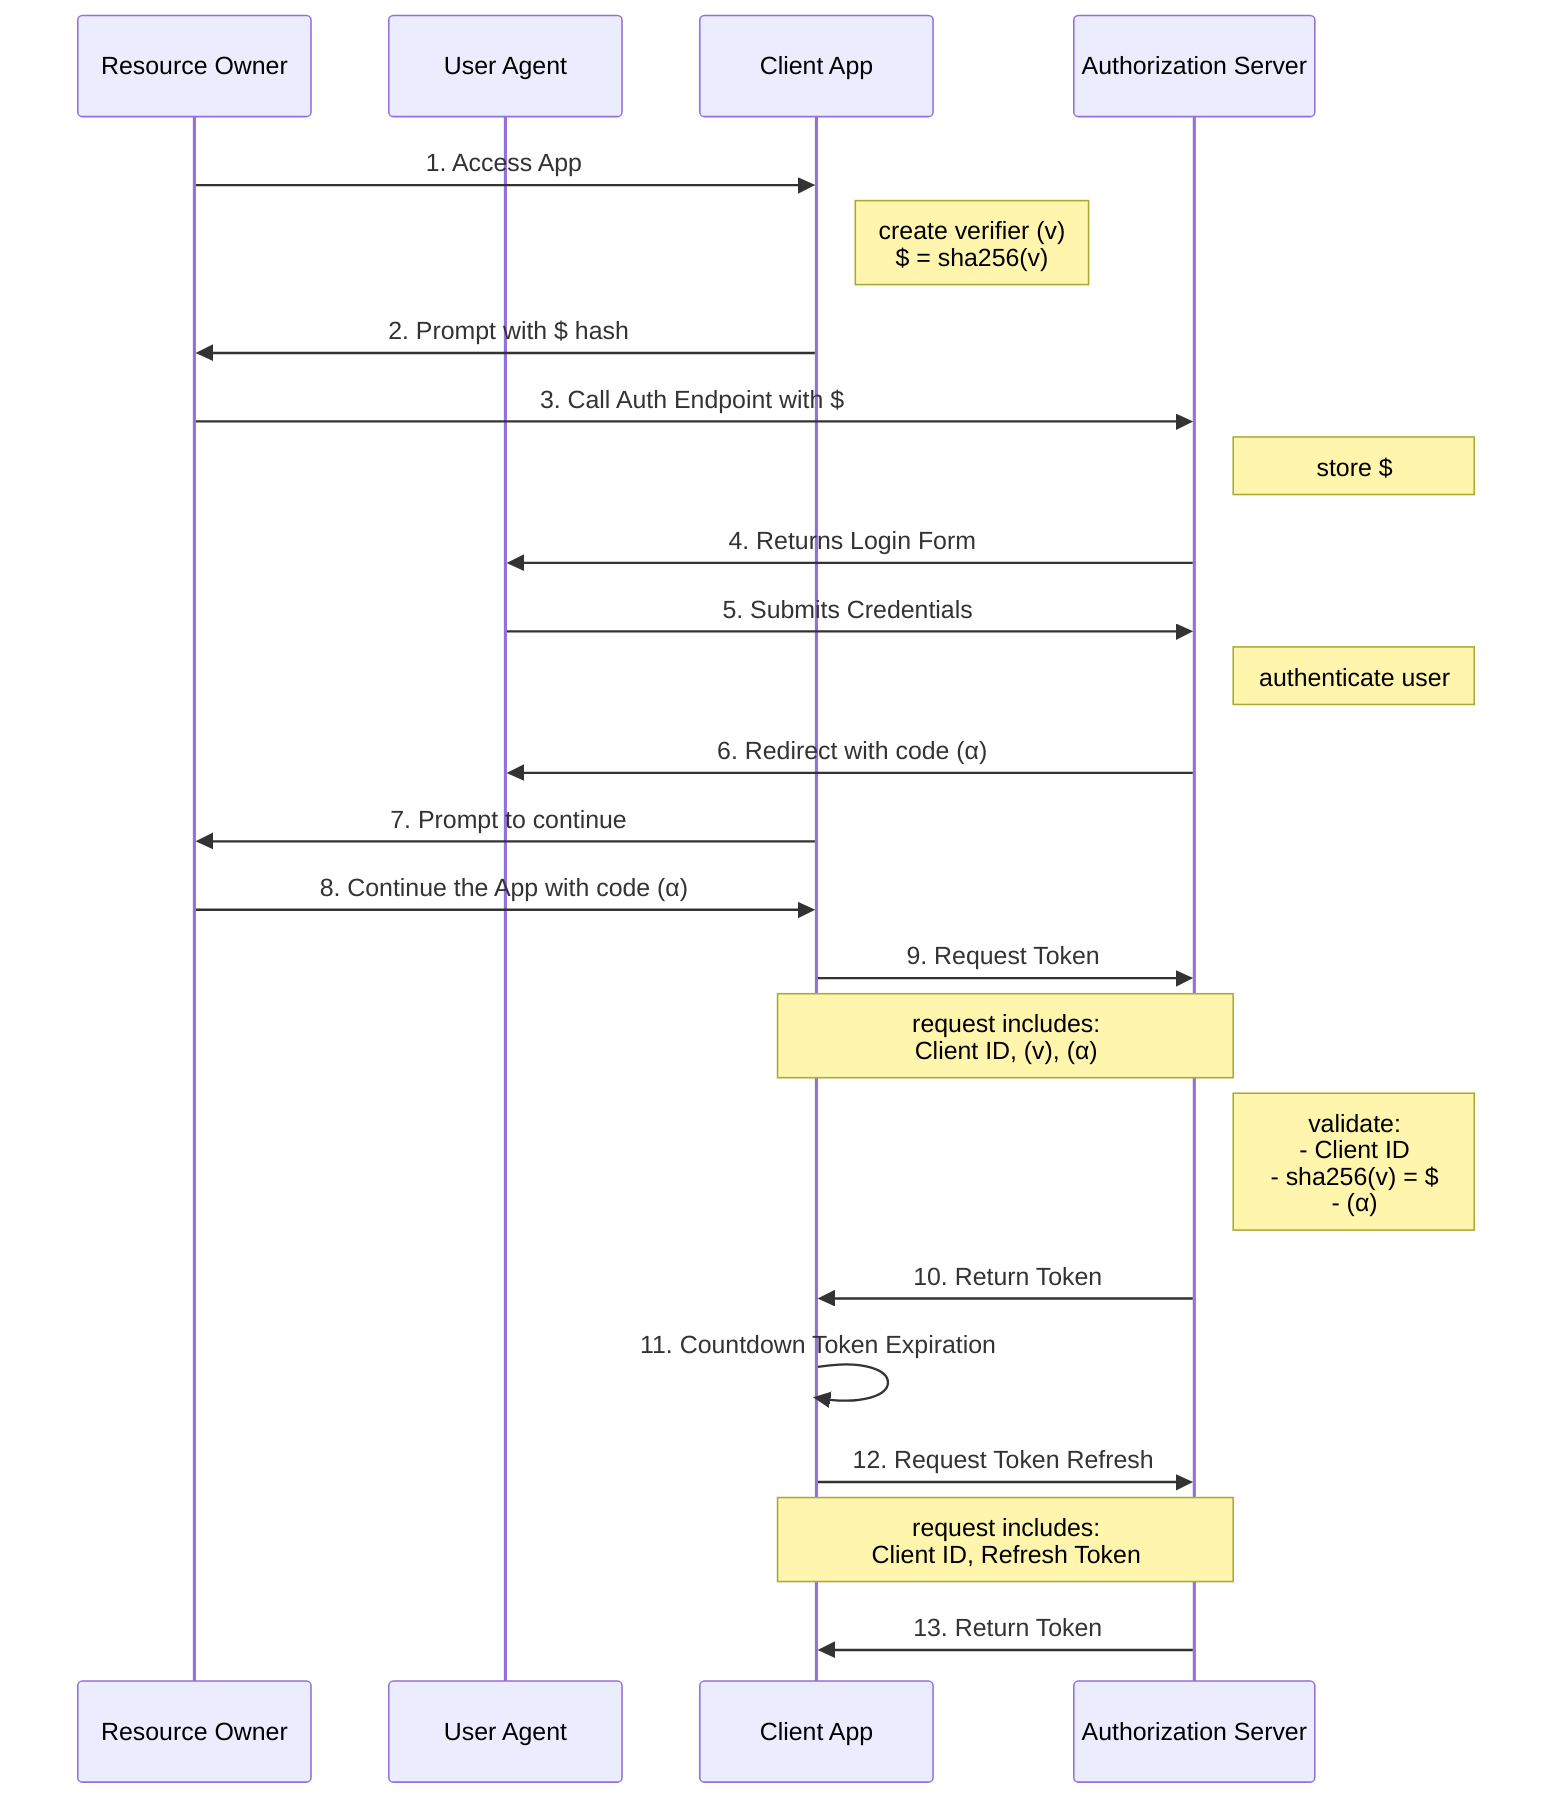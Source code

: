 sequenceDiagram
    participant RO as Resource Owner
    participant UA as User Agent
    participant CA as Client App
    participant AS as Authorization Server
    RO->>CA: 1. Access App
    note right of CA: create verifier (v)<br/>$ = sha256(v) 
    CA->>RO: 2. Prompt with $ hash
    RO->>AS: 3. Call Auth Endpoint with $
    note right of AS: store $
    AS->>UA: 4. Returns Login Form
    UA->>AS: 5. Submits Credentials
    note right of AS: authenticate user
    AS->>UA: 6. Redirect with code (α)
    CA->>RO: 7. Prompt to continue
    RO->>CA: 8. Continue the App with code (α)
    CA->>AS: 9. Request Token
    note over CA,AS: request includes:<br/>Client ID, (v), (α)
    note right of AS: validate:<br/>- Client ID<br/>- sha256(v) = $<br/>- (α)
    AS->>CA: 10. Return Token
    CA->>CA: 11. Countdown Token Expiration
    CA->>AS: 12. Request Token Refresh
    note over CA,AS: request includes:<br/>Client ID, Refresh Token
    AS->>CA: 13. Return Token
